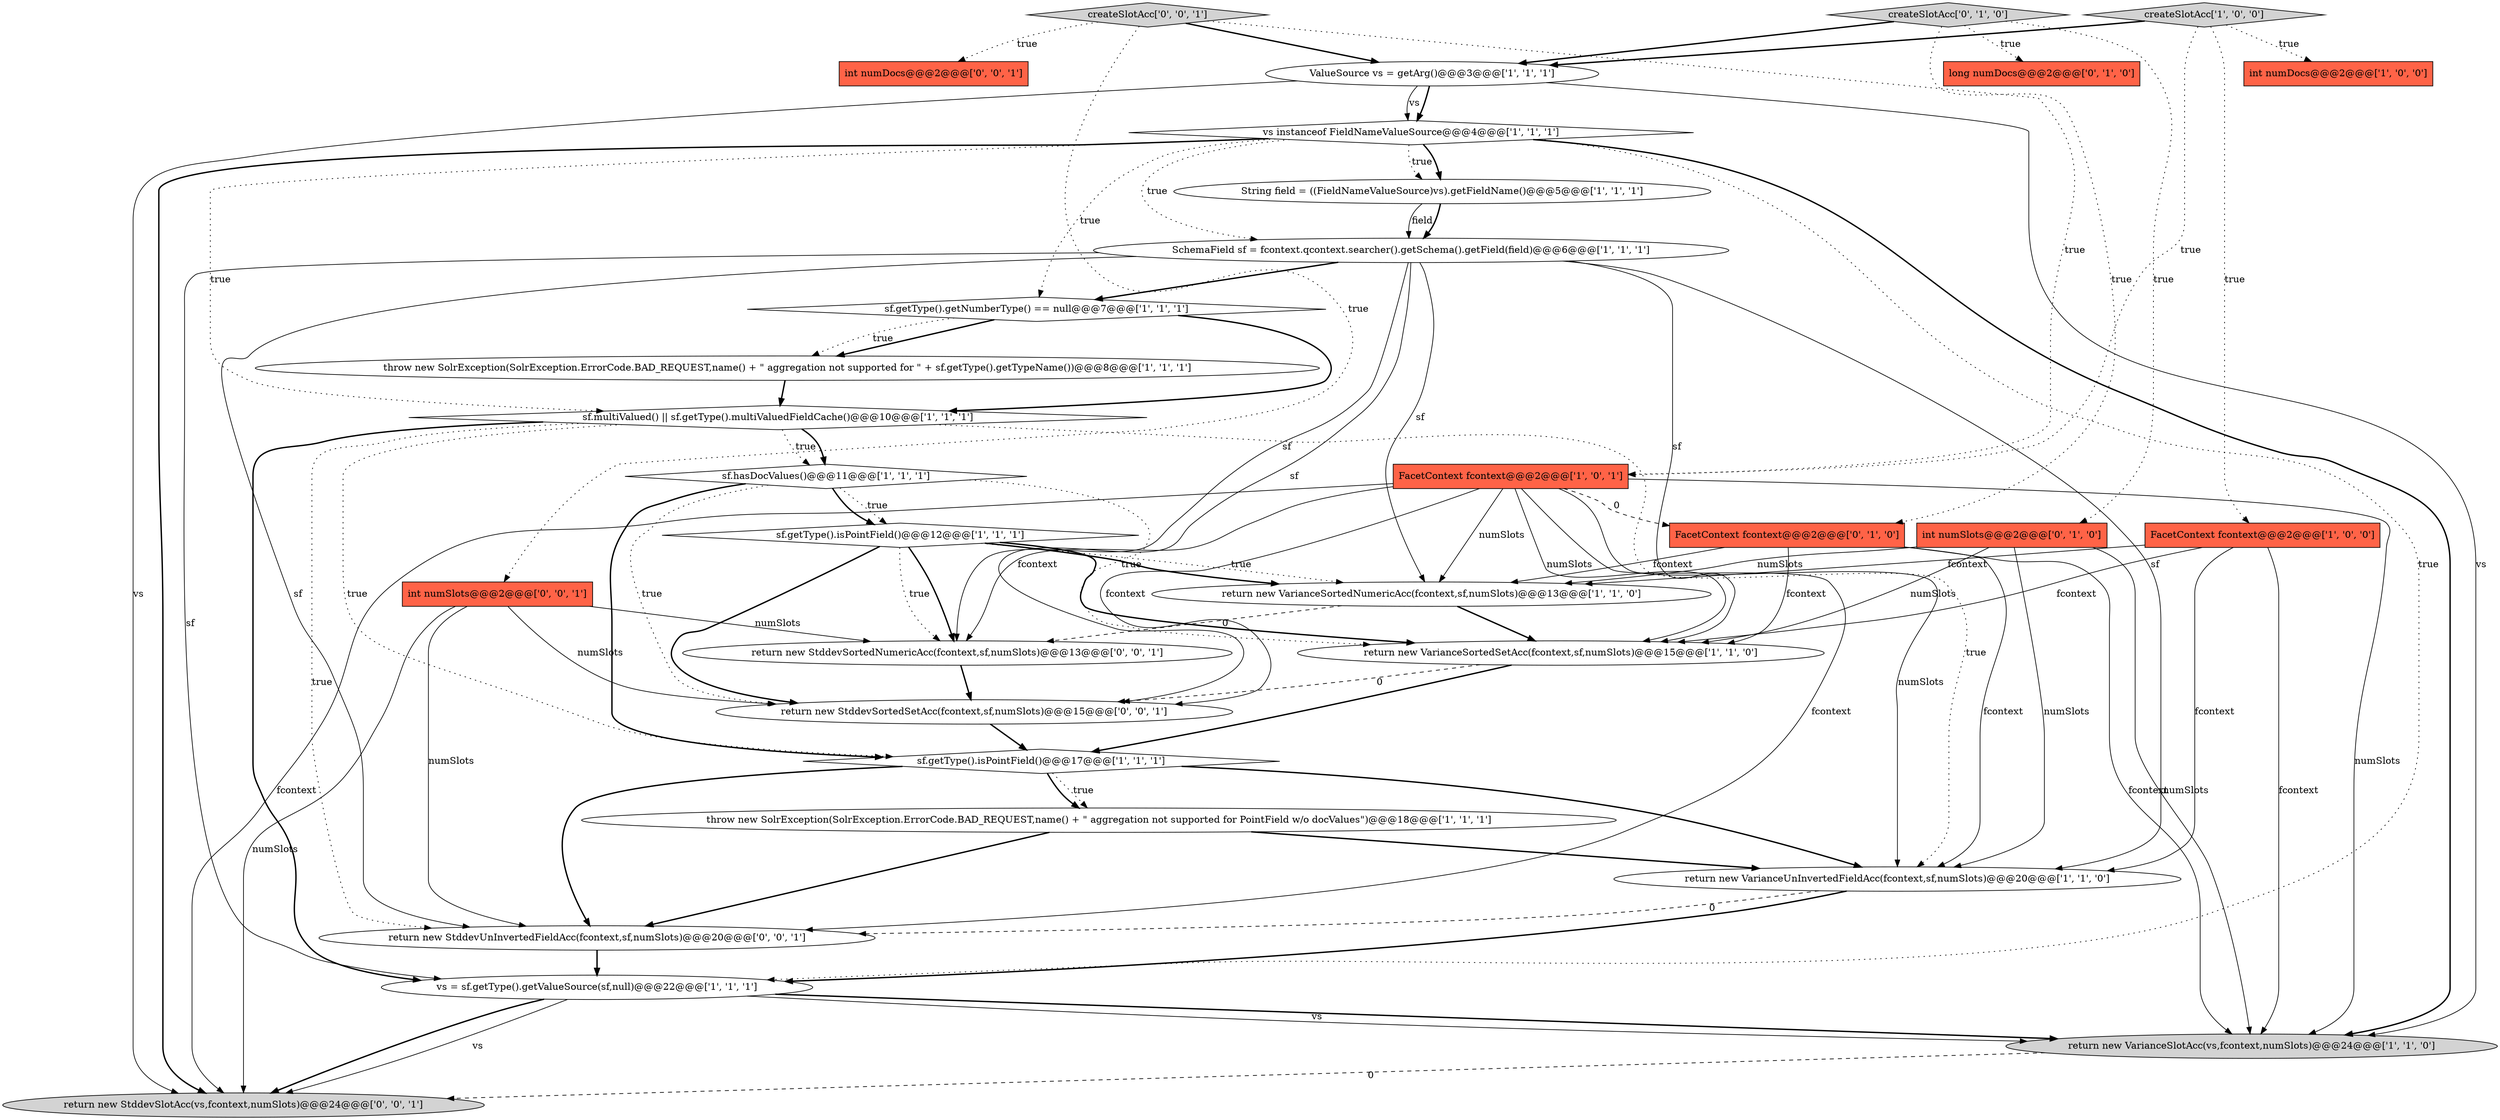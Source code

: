 digraph {
26 [style = filled, label = "return new StddevSlotAcc(vs,fcontext,numSlots)@@@24@@@['0', '0', '1']", fillcolor = lightgray, shape = ellipse image = "AAA0AAABBB3BBB"];
27 [style = filled, label = "int numSlots@@@2@@@['0', '0', '1']", fillcolor = tomato, shape = box image = "AAA0AAABBB3BBB"];
23 [style = filled, label = "FacetContext fcontext@@@2@@@['0', '1', '0']", fillcolor = tomato, shape = box image = "AAA1AAABBB2BBB"];
13 [style = filled, label = "return new VarianceSlotAcc(vs,fcontext,numSlots)@@@24@@@['1', '1', '0']", fillcolor = lightgray, shape = ellipse image = "AAA0AAABBB1BBB"];
6 [style = filled, label = "SchemaField sf = fcontext.qcontext.searcher().getSchema().getField(field)@@@6@@@['1', '1', '1']", fillcolor = white, shape = ellipse image = "AAA0AAABBB1BBB"];
21 [style = filled, label = "int numSlots@@@2@@@['0', '1', '0']", fillcolor = tomato, shape = box image = "AAA0AAABBB2BBB"];
7 [style = filled, label = "sf.getType().getNumberType() == null@@@7@@@['1', '1', '1']", fillcolor = white, shape = diamond image = "AAA0AAABBB1BBB"];
2 [style = filled, label = "sf.getType().isPointField()@@@17@@@['1', '1', '1']", fillcolor = white, shape = diamond image = "AAA0AAABBB1BBB"];
8 [style = filled, label = "throw new SolrException(SolrException.ErrorCode.BAD_REQUEST,name() + \" aggregation not supported for \" + sf.getType().getTypeName())@@@8@@@['1', '1', '1']", fillcolor = white, shape = ellipse image = "AAA0AAABBB1BBB"];
14 [style = filled, label = "FacetContext fcontext@@@2@@@['1', '0', '1']", fillcolor = tomato, shape = box image = "AAA0AAABBB1BBB"];
12 [style = filled, label = "createSlotAcc['1', '0', '0']", fillcolor = lightgray, shape = diamond image = "AAA0AAABBB1BBB"];
3 [style = filled, label = "sf.multiValued() || sf.getType().multiValuedFieldCache()@@@10@@@['1', '1', '1']", fillcolor = white, shape = diamond image = "AAA0AAABBB1BBB"];
28 [style = filled, label = "createSlotAcc['0', '0', '1']", fillcolor = lightgray, shape = diamond image = "AAA0AAABBB3BBB"];
30 [style = filled, label = "return new StddevSortedNumericAcc(fcontext,sf,numSlots)@@@13@@@['0', '0', '1']", fillcolor = white, shape = ellipse image = "AAA0AAABBB3BBB"];
29 [style = filled, label = "int numDocs@@@2@@@['0', '0', '1']", fillcolor = tomato, shape = box image = "AAA0AAABBB3BBB"];
16 [style = filled, label = "ValueSource vs = getArg()@@@3@@@['1', '1', '1']", fillcolor = white, shape = ellipse image = "AAA0AAABBB1BBB"];
0 [style = filled, label = "throw new SolrException(SolrException.ErrorCode.BAD_REQUEST,name() + \" aggregation not supported for PointField w/o docValues\")@@@18@@@['1', '1', '1']", fillcolor = white, shape = ellipse image = "AAA0AAABBB1BBB"];
11 [style = filled, label = "int numDocs@@@2@@@['1', '0', '0']", fillcolor = tomato, shape = box image = "AAA0AAABBB1BBB"];
10 [style = filled, label = "sf.getType().isPointField()@@@12@@@['1', '1', '1']", fillcolor = white, shape = diamond image = "AAA0AAABBB1BBB"];
15 [style = filled, label = "vs instanceof FieldNameValueSource@@@4@@@['1', '1', '1']", fillcolor = white, shape = diamond image = "AAA0AAABBB1BBB"];
1 [style = filled, label = "vs = sf.getType().getValueSource(sf,null)@@@22@@@['1', '1', '1']", fillcolor = white, shape = ellipse image = "AAA0AAABBB1BBB"];
5 [style = filled, label = "FacetContext fcontext@@@2@@@['1', '0', '0']", fillcolor = tomato, shape = box image = "AAA0AAABBB1BBB"];
22 [style = filled, label = "createSlotAcc['0', '1', '0']", fillcolor = lightgray, shape = diamond image = "AAA0AAABBB2BBB"];
19 [style = filled, label = "return new VarianceUnInvertedFieldAcc(fcontext,sf,numSlots)@@@20@@@['1', '1', '0']", fillcolor = white, shape = ellipse image = "AAA0AAABBB1BBB"];
9 [style = filled, label = "sf.hasDocValues()@@@11@@@['1', '1', '1']", fillcolor = white, shape = diamond image = "AAA0AAABBB1BBB"];
17 [style = filled, label = "return new VarianceSortedNumericAcc(fcontext,sf,numSlots)@@@13@@@['1', '1', '0']", fillcolor = white, shape = ellipse image = "AAA0AAABBB1BBB"];
20 [style = filled, label = "long numDocs@@@2@@@['0', '1', '0']", fillcolor = tomato, shape = box image = "AAA0AAABBB2BBB"];
18 [style = filled, label = "return new VarianceSortedSetAcc(fcontext,sf,numSlots)@@@15@@@['1', '1', '0']", fillcolor = white, shape = ellipse image = "AAA0AAABBB1BBB"];
4 [style = filled, label = "String field = ((FieldNameValueSource)vs).getFieldName()@@@5@@@['1', '1', '1']", fillcolor = white, shape = ellipse image = "AAA0AAABBB1BBB"];
24 [style = filled, label = "return new StddevUnInvertedFieldAcc(fcontext,sf,numSlots)@@@20@@@['0', '0', '1']", fillcolor = white, shape = ellipse image = "AAA0AAABBB3BBB"];
25 [style = filled, label = "return new StddevSortedSetAcc(fcontext,sf,numSlots)@@@15@@@['0', '0', '1']", fillcolor = white, shape = ellipse image = "AAA0AAABBB3BBB"];
21->13 [style = solid, label="numSlots"];
6->1 [style = solid, label="sf"];
23->13 [style = solid, label="fcontext"];
6->18 [style = solid, label="sf"];
28->14 [style = dotted, label="true"];
10->17 [style = bold, label=""];
6->25 [style = solid, label="sf"];
9->10 [style = bold, label=""];
15->7 [style = dotted, label="true"];
7->8 [style = bold, label=""];
10->30 [style = dotted, label="true"];
1->13 [style = bold, label=""];
19->1 [style = bold, label=""];
27->25 [style = solid, label="numSlots"];
0->24 [style = bold, label=""];
6->19 [style = solid, label="sf"];
28->27 [style = dotted, label="true"];
2->24 [style = bold, label=""];
18->25 [style = dashed, label="0"];
15->13 [style = bold, label=""];
2->0 [style = dotted, label="true"];
22->23 [style = dotted, label="true"];
9->2 [style = bold, label=""];
0->19 [style = bold, label=""];
27->30 [style = solid, label="numSlots"];
21->17 [style = solid, label="numSlots"];
1->13 [style = solid, label="vs"];
5->17 [style = solid, label="fcontext"];
13->26 [style = dashed, label="0"];
14->25 [style = solid, label="fcontext"];
25->2 [style = bold, label=""];
16->13 [style = solid, label="vs"];
12->11 [style = dotted, label="true"];
15->3 [style = dotted, label="true"];
14->18 [style = solid, label="numSlots"];
28->29 [style = dotted, label="true"];
22->20 [style = dotted, label="true"];
10->25 [style = bold, label=""];
14->19 [style = solid, label="numSlots"];
6->7 [style = bold, label=""];
7->8 [style = dotted, label="true"];
9->10 [style = dotted, label="true"];
14->30 [style = solid, label="fcontext"];
14->13 [style = solid, label="numSlots"];
5->19 [style = solid, label="fcontext"];
22->21 [style = dotted, label="true"];
10->18 [style = bold, label=""];
23->18 [style = solid, label="fcontext"];
3->1 [style = bold, label=""];
22->16 [style = bold, label=""];
8->3 [style = bold, label=""];
3->9 [style = dotted, label="true"];
14->26 [style = solid, label="fcontext"];
3->24 [style = dotted, label="true"];
10->17 [style = dotted, label="true"];
3->9 [style = bold, label=""];
2->0 [style = bold, label=""];
14->23 [style = dashed, label="0"];
16->26 [style = solid, label="vs"];
14->17 [style = solid, label="numSlots"];
6->30 [style = solid, label="sf"];
5->18 [style = solid, label="fcontext"];
27->26 [style = solid, label="numSlots"];
19->24 [style = dashed, label="0"];
24->1 [style = bold, label=""];
4->6 [style = solid, label="field"];
10->30 [style = bold, label=""];
16->15 [style = bold, label=""];
2->19 [style = bold, label=""];
4->6 [style = bold, label=""];
5->13 [style = solid, label="fcontext"];
14->24 [style = solid, label="fcontext"];
30->25 [style = bold, label=""];
27->24 [style = solid, label="numSlots"];
12->16 [style = bold, label=""];
18->2 [style = bold, label=""];
1->26 [style = bold, label=""];
21->19 [style = solid, label="numSlots"];
28->16 [style = bold, label=""];
7->3 [style = bold, label=""];
15->4 [style = dotted, label="true"];
9->25 [style = dotted, label="true"];
15->26 [style = bold, label=""];
12->14 [style = dotted, label="true"];
3->19 [style = dotted, label="true"];
23->19 [style = solid, label="fcontext"];
12->5 [style = dotted, label="true"];
15->1 [style = dotted, label="true"];
15->6 [style = dotted, label="true"];
6->24 [style = solid, label="sf"];
16->15 [style = solid, label="vs"];
15->4 [style = bold, label=""];
6->17 [style = solid, label="sf"];
9->18 [style = dotted, label="true"];
23->17 [style = solid, label="fcontext"];
17->30 [style = dashed, label="0"];
21->18 [style = solid, label="numSlots"];
17->18 [style = bold, label=""];
3->2 [style = dotted, label="true"];
1->26 [style = solid, label="vs"];
}
